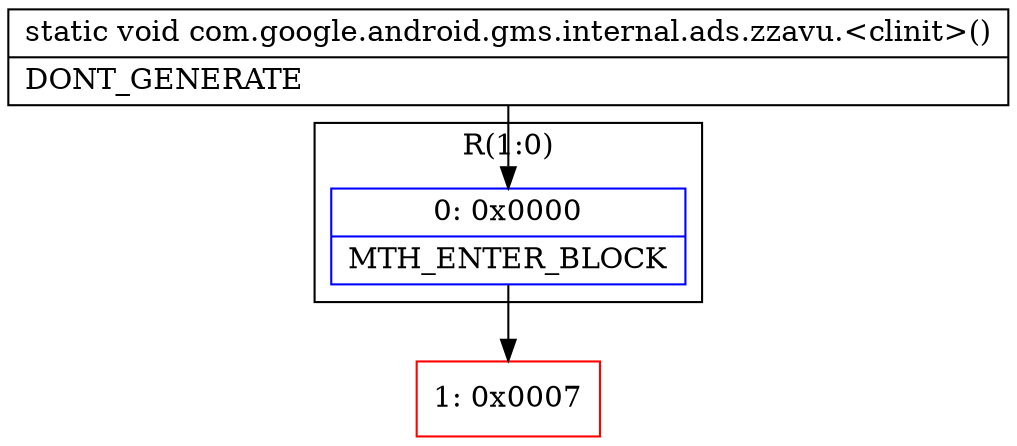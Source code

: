 digraph "CFG forcom.google.android.gms.internal.ads.zzavu.\<clinit\>()V" {
subgraph cluster_Region_8520684 {
label = "R(1:0)";
node [shape=record,color=blue];
Node_0 [shape=record,label="{0\:\ 0x0000|MTH_ENTER_BLOCK\l}"];
}
Node_1 [shape=record,color=red,label="{1\:\ 0x0007}"];
MethodNode[shape=record,label="{static void com.google.android.gms.internal.ads.zzavu.\<clinit\>()  | DONT_GENERATE\l}"];
MethodNode -> Node_0;
Node_0 -> Node_1;
}


